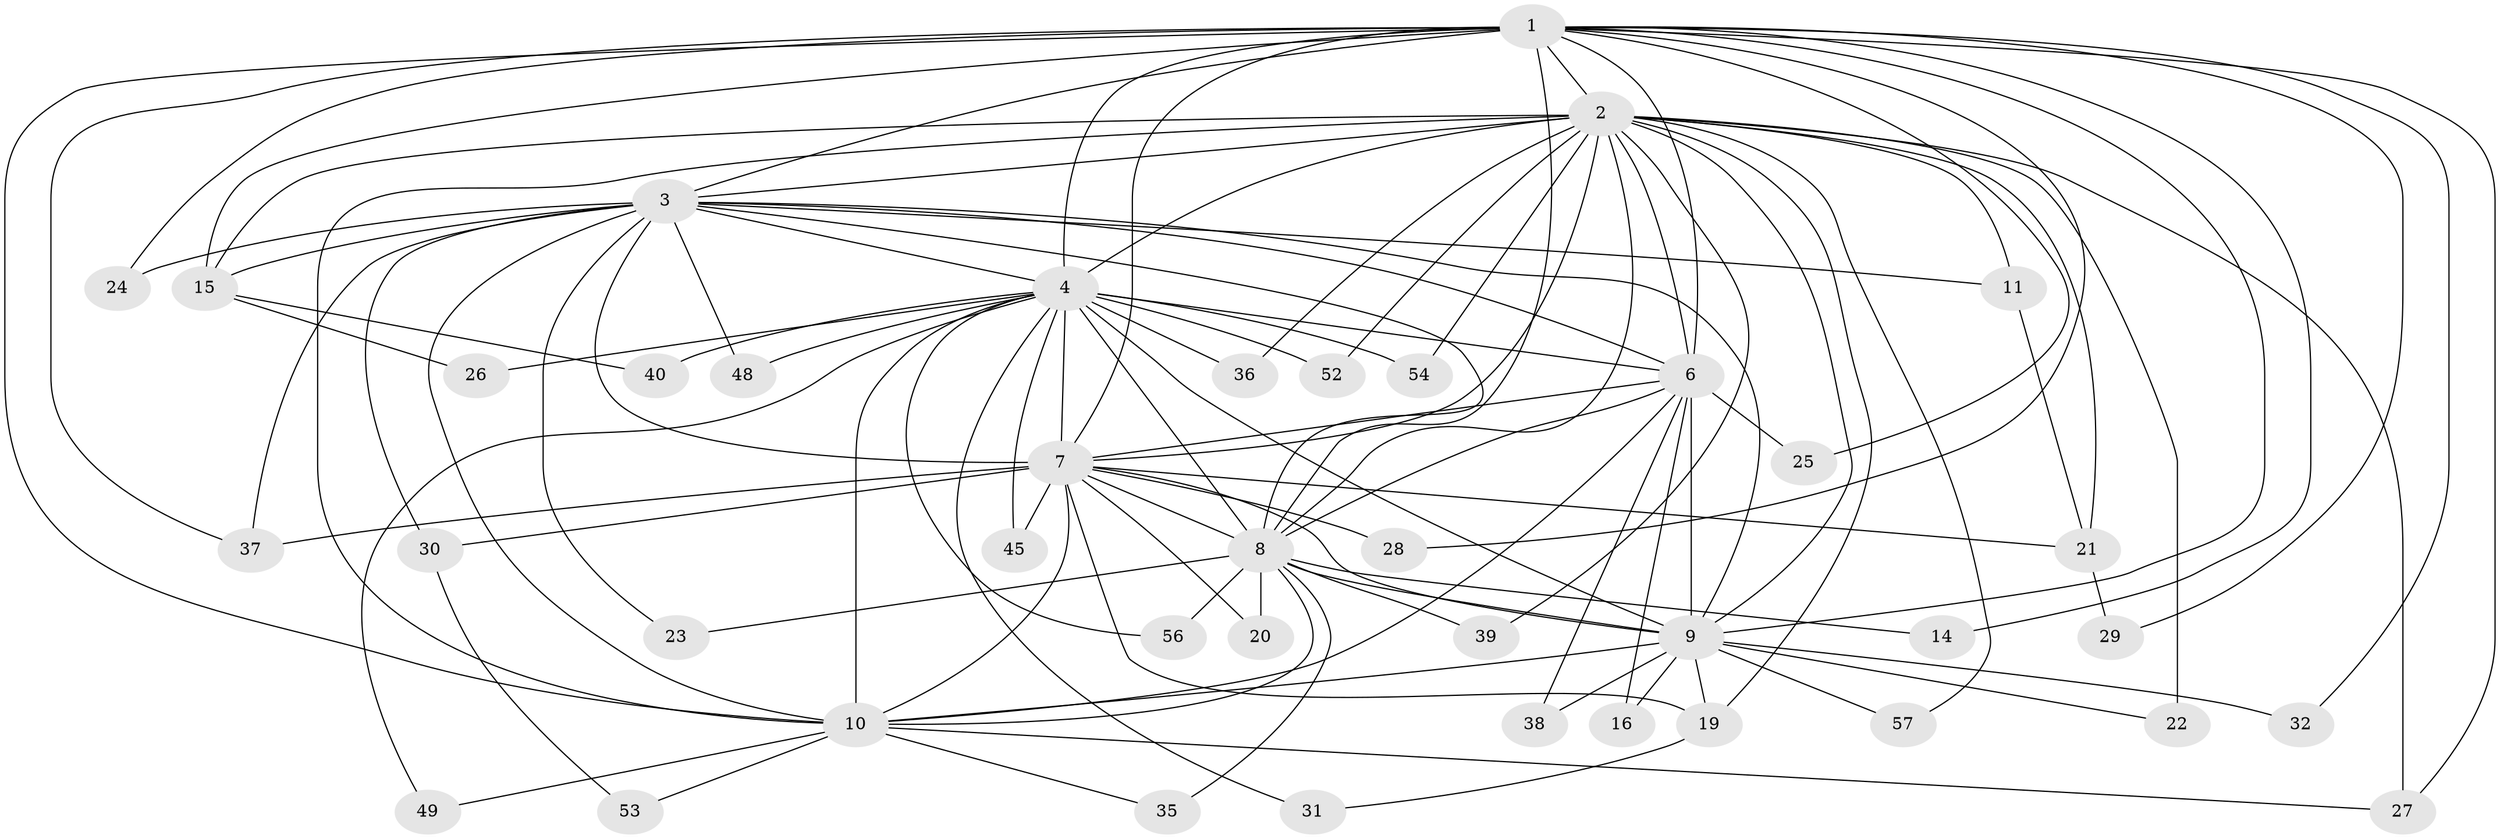 // original degree distribution, {21: 0.017543859649122806, 20: 0.017543859649122806, 18: 0.017543859649122806, 14: 0.05263157894736842, 15: 0.017543859649122806, 16: 0.017543859649122806, 17: 0.03508771929824561, 3: 0.14035087719298245, 2: 0.5964912280701754, 4: 0.08771929824561403}
// Generated by graph-tools (version 1.1) at 2025/10/02/27/25 16:10:58]
// undirected, 41 vertices, 105 edges
graph export_dot {
graph [start="1"]
  node [color=gray90,style=filled];
  1 [super="+13"];
  2 [super="+18"];
  3 [super="+51"];
  4 [super="+5"];
  6 [super="+12"];
  7 [super="+47"];
  8 [super="+46"];
  9 [super="+55"];
  10 [super="+43"];
  11;
  14;
  15 [super="+17"];
  16;
  19 [super="+44"];
  20;
  21 [super="+42"];
  22 [super="+50"];
  23;
  24;
  25;
  26;
  27 [super="+33"];
  28;
  29 [super="+34"];
  30;
  31;
  32;
  35;
  36;
  37 [super="+41"];
  38;
  39;
  40;
  45;
  48;
  49;
  52;
  53;
  54;
  56;
  57;
  1 -- 2;
  1 -- 3;
  1 -- 4 [weight=2];
  1 -- 6;
  1 -- 7;
  1 -- 8 [weight=2];
  1 -- 9 [weight=2];
  1 -- 10;
  1 -- 14;
  1 -- 15;
  1 -- 24;
  1 -- 25;
  1 -- 27;
  1 -- 28;
  1 -- 29 [weight=2];
  1 -- 32;
  1 -- 37 [weight=2];
  2 -- 3;
  2 -- 4 [weight=3];
  2 -- 6;
  2 -- 7;
  2 -- 8;
  2 -- 9;
  2 -- 10;
  2 -- 11;
  2 -- 15;
  2 -- 19;
  2 -- 21;
  2 -- 22 [weight=2];
  2 -- 27;
  2 -- 36;
  2 -- 52;
  2 -- 57;
  2 -- 54;
  2 -- 39;
  3 -- 4 [weight=2];
  3 -- 6;
  3 -- 7;
  3 -- 8;
  3 -- 9;
  3 -- 10 [weight=2];
  3 -- 11;
  3 -- 23;
  3 -- 24;
  3 -- 30;
  3 -- 37 [weight=2];
  3 -- 48;
  3 -- 15;
  4 -- 6 [weight=2];
  4 -- 7 [weight=2];
  4 -- 8 [weight=2];
  4 -- 9 [weight=2];
  4 -- 10 [weight=2];
  4 -- 31;
  4 -- 48;
  4 -- 49;
  4 -- 52;
  4 -- 36;
  4 -- 40;
  4 -- 45;
  4 -- 54;
  4 -- 56;
  4 -- 26;
  6 -- 7;
  6 -- 8;
  6 -- 9;
  6 -- 10;
  6 -- 16;
  6 -- 25;
  6 -- 38;
  7 -- 8;
  7 -- 9;
  7 -- 10;
  7 -- 20;
  7 -- 28;
  7 -- 30;
  7 -- 45;
  7 -- 37;
  7 -- 19;
  7 -- 21;
  8 -- 9 [weight=2];
  8 -- 10;
  8 -- 14;
  8 -- 20;
  8 -- 23;
  8 -- 35;
  8 -- 39;
  8 -- 56;
  9 -- 10;
  9 -- 16;
  9 -- 19;
  9 -- 22;
  9 -- 32;
  9 -- 38;
  9 -- 57;
  10 -- 35;
  10 -- 49;
  10 -- 53;
  10 -- 27;
  11 -- 21;
  15 -- 40;
  15 -- 26;
  19 -- 31;
  21 -- 29;
  30 -- 53;
}
